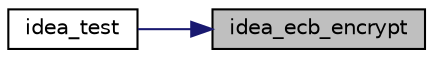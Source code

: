 digraph "idea_ecb_encrypt"
{
 // LATEX_PDF_SIZE
  edge [fontname="Helvetica",fontsize="10",labelfontname="Helvetica",labelfontsize="10"];
  node [fontname="Helvetica",fontsize="10",shape=record];
  rankdir="RL";
  Node33 [label="idea_ecb_encrypt",height=0.2,width=0.4,color="black", fillcolor="grey75", style="filled", fontcolor="black",tooltip=" "];
  Node33 -> Node34 [dir="back",color="midnightblue",fontsize="10",style="solid",fontname="Helvetica"];
  Node34 [label="idea_test",height=0.2,width=0.4,color="black", fillcolor="white", style="filled",URL="$idea_8c.html#ad92e9322772754b8d6f1d62d093ed022",tooltip=" "];
}
